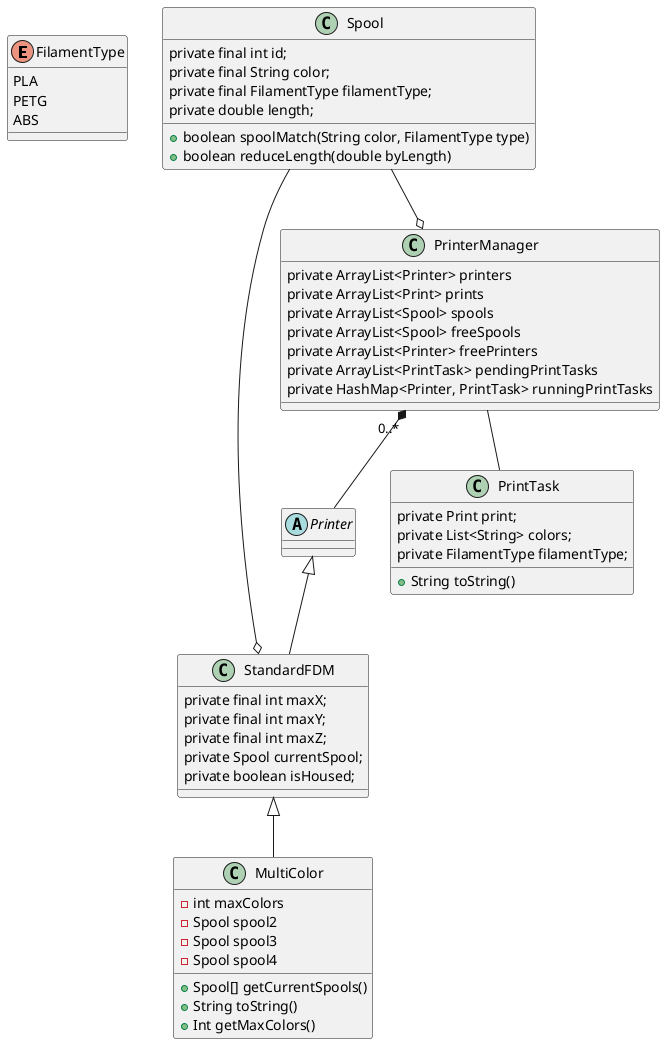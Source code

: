 @startuml
Enum FilamentType{
PLA
PETG
ABS
}

abstract Class Printer{

}

Class StandardFDM{
    private final int maxX;
    private final int maxY;
    private final int maxZ;
    private Spool currentSpool;
    private boolean isHoused;
}
Class PrinterManager{
    private ArrayList<Printer> printers
    private ArrayList<Print> prints
    private ArrayList<Spool> spools
    private ArrayList<Spool> freeSpools
    private ArrayList<Printer> freePrinters
    private ArrayList<PrintTask> pendingPrintTasks
    private HashMap<Printer, PrintTask> runningPrintTasks

'    +void addPrinter(int id, int printerType, String printerName, String manufacturer, int maxX, int maxY, int maxZ, int maxColors)
'    + boolean containsSpool(final List<Spool> list, final String name)
'    + void selectPrintTask(Printer printer)
'    + void startInitialQueue()
'    + void addPrint(String name, int height, int width, int length, ArrayList<Double> filamentLength, int printTime)
'    + PrintTask getPrinterCurrentTask(Printer printer)
'    + void addPrintTask(String printName, List<String> colors, FilamentType type)
'    + Print findPrint(String printName)
'    + Print findPrint(int index)
'    + void registerPrinterFailure(int printerId)
'    + void registerCompletion(int printerId)
'    + void printError(String s)
}
Class PrintTask{
    private Print print;
    private List<String> colors;
    private FilamentType filamentType;
    + String toString()
}

Class Spool{
    private final int id;
    private final String color;
    private final FilamentType filamentType;
    private double length;
    +boolean spoolMatch(String color, FilamentType type)
    +boolean reduceLength(double byLength)
}

Class MultiColor{
-int maxColors
- Spool spool2
- Spool spool3
- Spool spool4
+ Spool[] getCurrentSpools()
+ String toString()
+ Int getMaxColors()
}

Printer<|--StandardFDM
Spool--o PrinterManager
Spool--o StandardFDM
PrinterManager "0..*"*--Printer
PrinterManager -- PrintTask
StandardFDM<|--MultiColor



@enduml